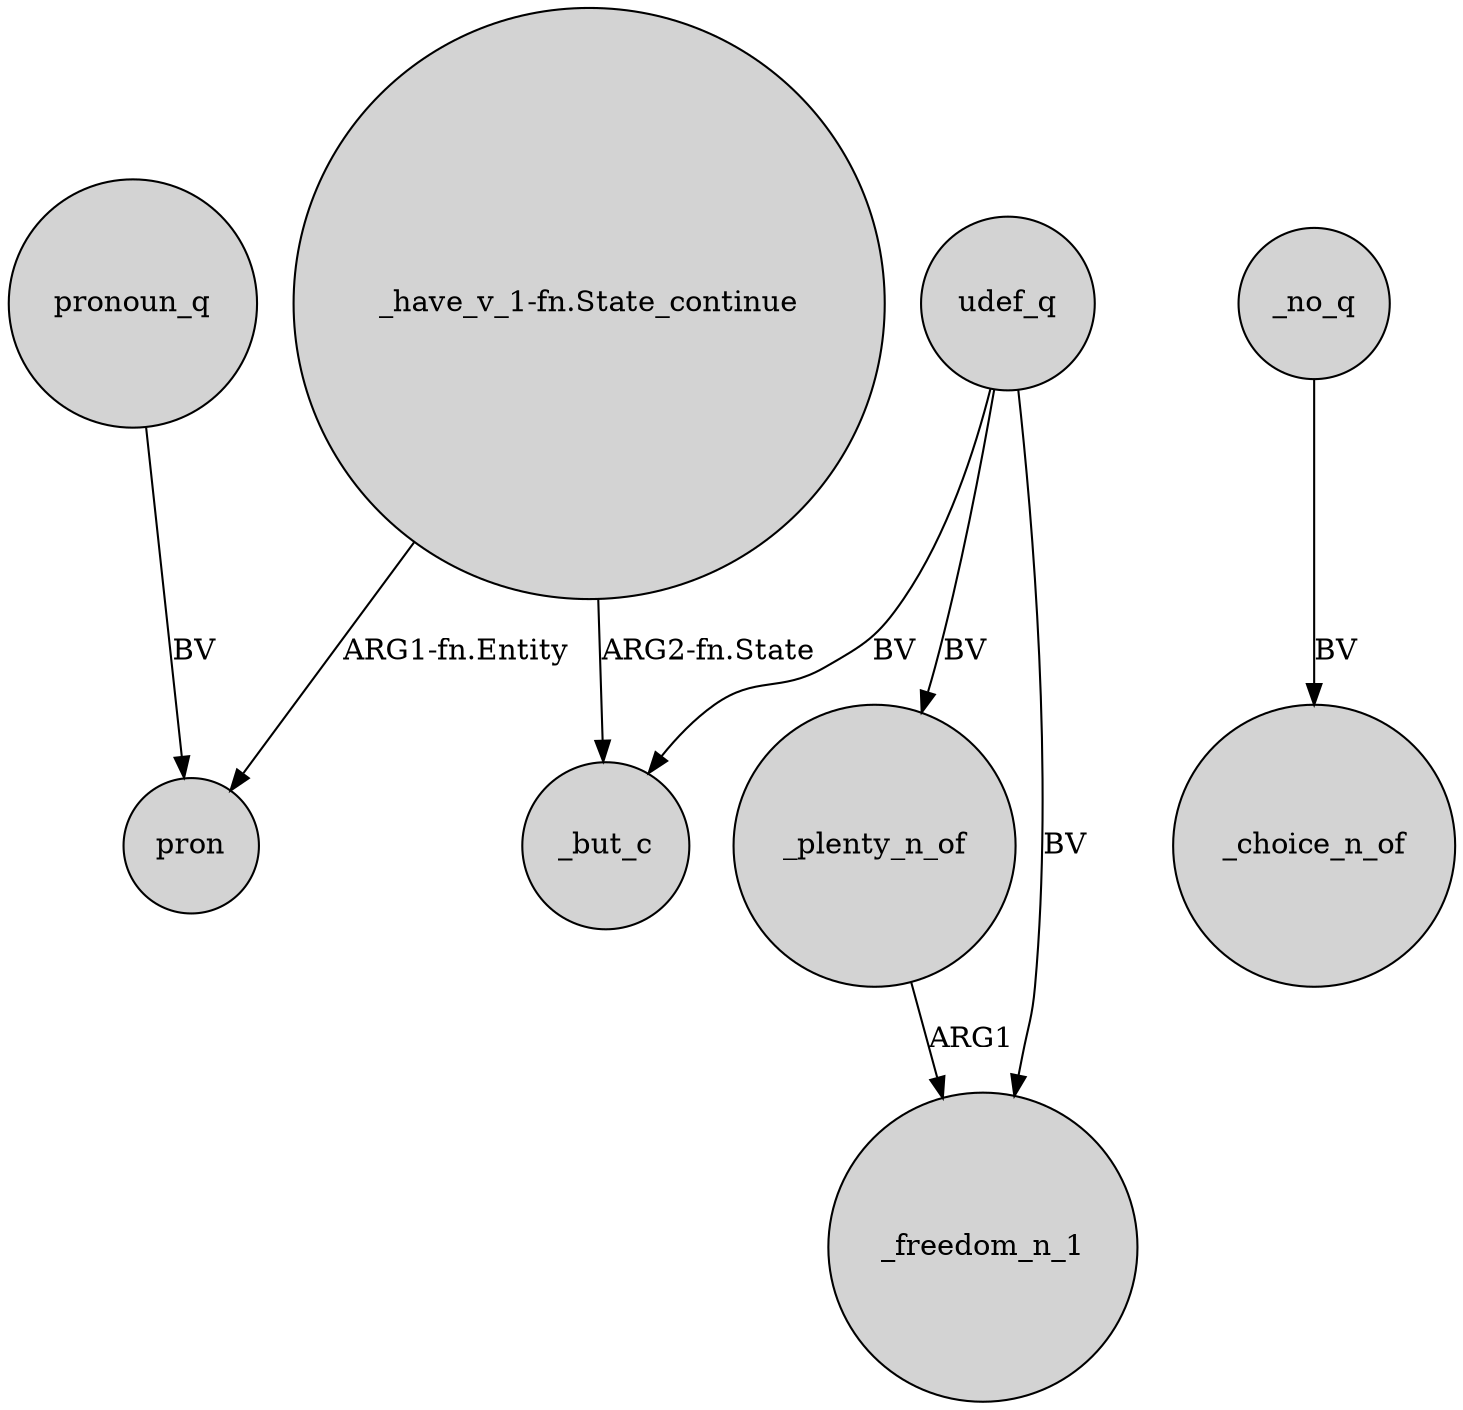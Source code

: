 digraph {
	node [shape=circle style=filled]
	"_have_v_1-fn.State_continue" -> pron [label="ARG1-fn.Entity"]
	udef_q -> _but_c [label=BV]
	"_have_v_1-fn.State_continue" -> _but_c [label="ARG2-fn.State"]
	udef_q -> _plenty_n_of [label=BV]
	pronoun_q -> pron [label=BV]
	udef_q -> _freedom_n_1 [label=BV]
	_plenty_n_of -> _freedom_n_1 [label=ARG1]
	_no_q -> _choice_n_of [label=BV]
}
